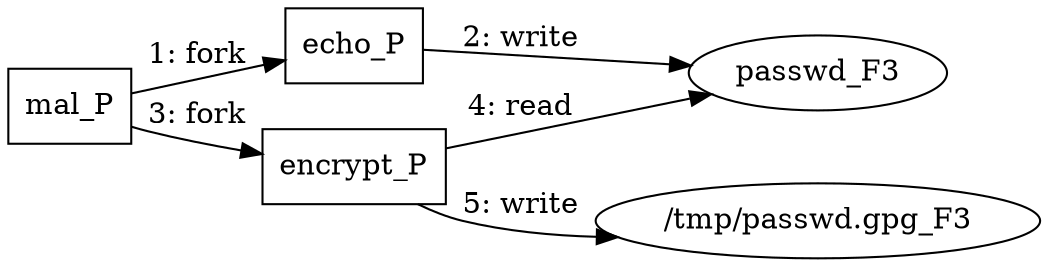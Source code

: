digraph T1486 {
rankdir="LR"
size="9"
fixedsize="false"
splines="true"
nodesep=0.3
ranksep=0
fontsize=10
overlap="scalexy"
engine= "neato"
	"mal_P" [node_type=Process shape=box]
	"echo_P" [node_type=Process shape=box]
	"encrypt_P" [node_type=Process shape=box]
	"passwd_F3" [node_type=File shape=ellipse]
	"/tmp/passwd.gpg_F3" [node_type=File shape=ellipse]
	"mal_P" -> "echo_P" [label="1: fork"]
	"echo_P" -> "passwd_F3" [label="2: write"]
	"mal_P" -> "encrypt_P" [label="3: fork"]
	"encrypt_P" -> "passwd_F3" [label="4: read"]
	"encrypt_P" -> "/tmp/passwd.gpg_F3" [label="5: write"]
}
